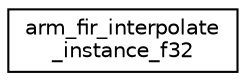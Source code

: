 digraph "Graphical Class Hierarchy"
{
 // LATEX_PDF_SIZE
  edge [fontname="Helvetica",fontsize="10",labelfontname="Helvetica",labelfontsize="10"];
  node [fontname="Helvetica",fontsize="10",shape=record];
  rankdir="LR";
  Node0 [label="arm_fir_interpolate\l_instance_f32",height=0.2,width=0.4,color="black", fillcolor="white", style="filled",URL="$structarm__fir__interpolate__instance__f32.html",tooltip="Instance structure for the floating-point FIR interpolator."];
}

